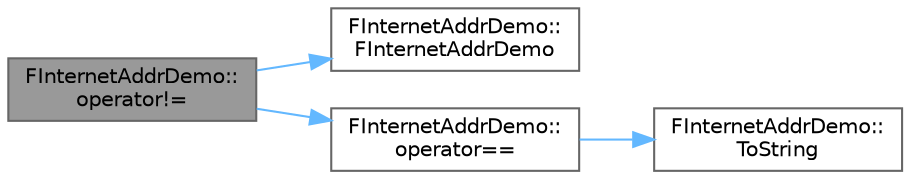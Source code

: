 digraph "FInternetAddrDemo::operator!="
{
 // INTERACTIVE_SVG=YES
 // LATEX_PDF_SIZE
  bgcolor="transparent";
  edge [fontname=Helvetica,fontsize=10,labelfontname=Helvetica,labelfontsize=10];
  node [fontname=Helvetica,fontsize=10,shape=box,height=0.2,width=0.4];
  rankdir="LR";
  Node1 [id="Node000001",label="FInternetAddrDemo::\loperator!=",height=0.2,width=0.4,color="gray40", fillcolor="grey60", style="filled", fontcolor="black",tooltip=" "];
  Node1 -> Node2 [id="edge1_Node000001_Node000002",color="steelblue1",style="solid",tooltip=" "];
  Node2 [id="Node000002",label="FInternetAddrDemo::\lFInternetAddrDemo",height=0.2,width=0.4,color="grey40", fillcolor="white", style="filled",URL="$dc/d6b/classFInternetAddrDemo.html#a6e995c2e232233f89e3e55a26602a5ba",tooltip=" "];
  Node1 -> Node3 [id="edge2_Node000001_Node000003",color="steelblue1",style="solid",tooltip=" "];
  Node3 [id="Node000003",label="FInternetAddrDemo::\loperator==",height=0.2,width=0.4,color="grey40", fillcolor="white", style="filled",URL="$dc/d6b/classFInternetAddrDemo.html#ab4bd2c93b7ad4fe917dc29035c3a1c3e",tooltip=" "];
  Node3 -> Node4 [id="edge3_Node000003_Node000004",color="steelblue1",style="solid",tooltip=" "];
  Node4 [id="Node000004",label="FInternetAddrDemo::\lToString",height=0.2,width=0.4,color="grey40", fillcolor="white", style="filled",URL="$dc/d6b/classFInternetAddrDemo.html#a2bd0b8a4429cc09b0b7357100e3aba8e",tooltip=" "];
}

